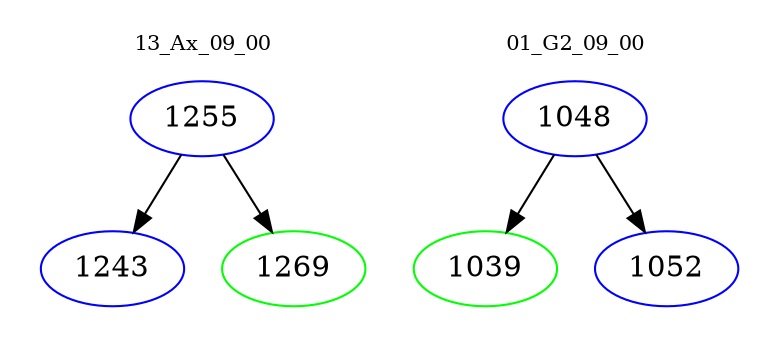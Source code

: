 digraph{
subgraph cluster_0 {
color = white
label = "13_Ax_09_00";
fontsize=10;
T0_1255 [label="1255", color="blue"]
T0_1255 -> T0_1243 [color="black"]
T0_1243 [label="1243", color="blue"]
T0_1255 -> T0_1269 [color="black"]
T0_1269 [label="1269", color="green"]
}
subgraph cluster_1 {
color = white
label = "01_G2_09_00";
fontsize=10;
T1_1048 [label="1048", color="blue"]
T1_1048 -> T1_1039 [color="black"]
T1_1039 [label="1039", color="green"]
T1_1048 -> T1_1052 [color="black"]
T1_1052 [label="1052", color="blue"]
}
}
